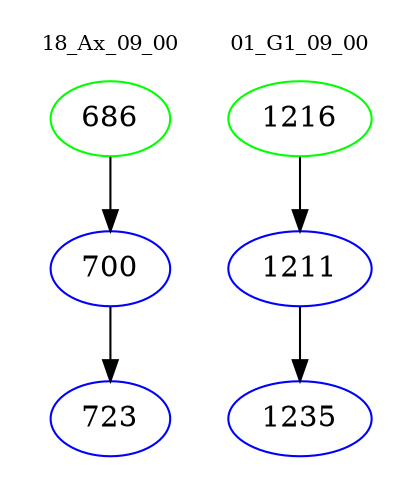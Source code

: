digraph{
subgraph cluster_0 {
color = white
label = "18_Ax_09_00";
fontsize=10;
T0_686 [label="686", color="green"]
T0_686 -> T0_700 [color="black"]
T0_700 [label="700", color="blue"]
T0_700 -> T0_723 [color="black"]
T0_723 [label="723", color="blue"]
}
subgraph cluster_1 {
color = white
label = "01_G1_09_00";
fontsize=10;
T1_1216 [label="1216", color="green"]
T1_1216 -> T1_1211 [color="black"]
T1_1211 [label="1211", color="blue"]
T1_1211 -> T1_1235 [color="black"]
T1_1235 [label="1235", color="blue"]
}
}
